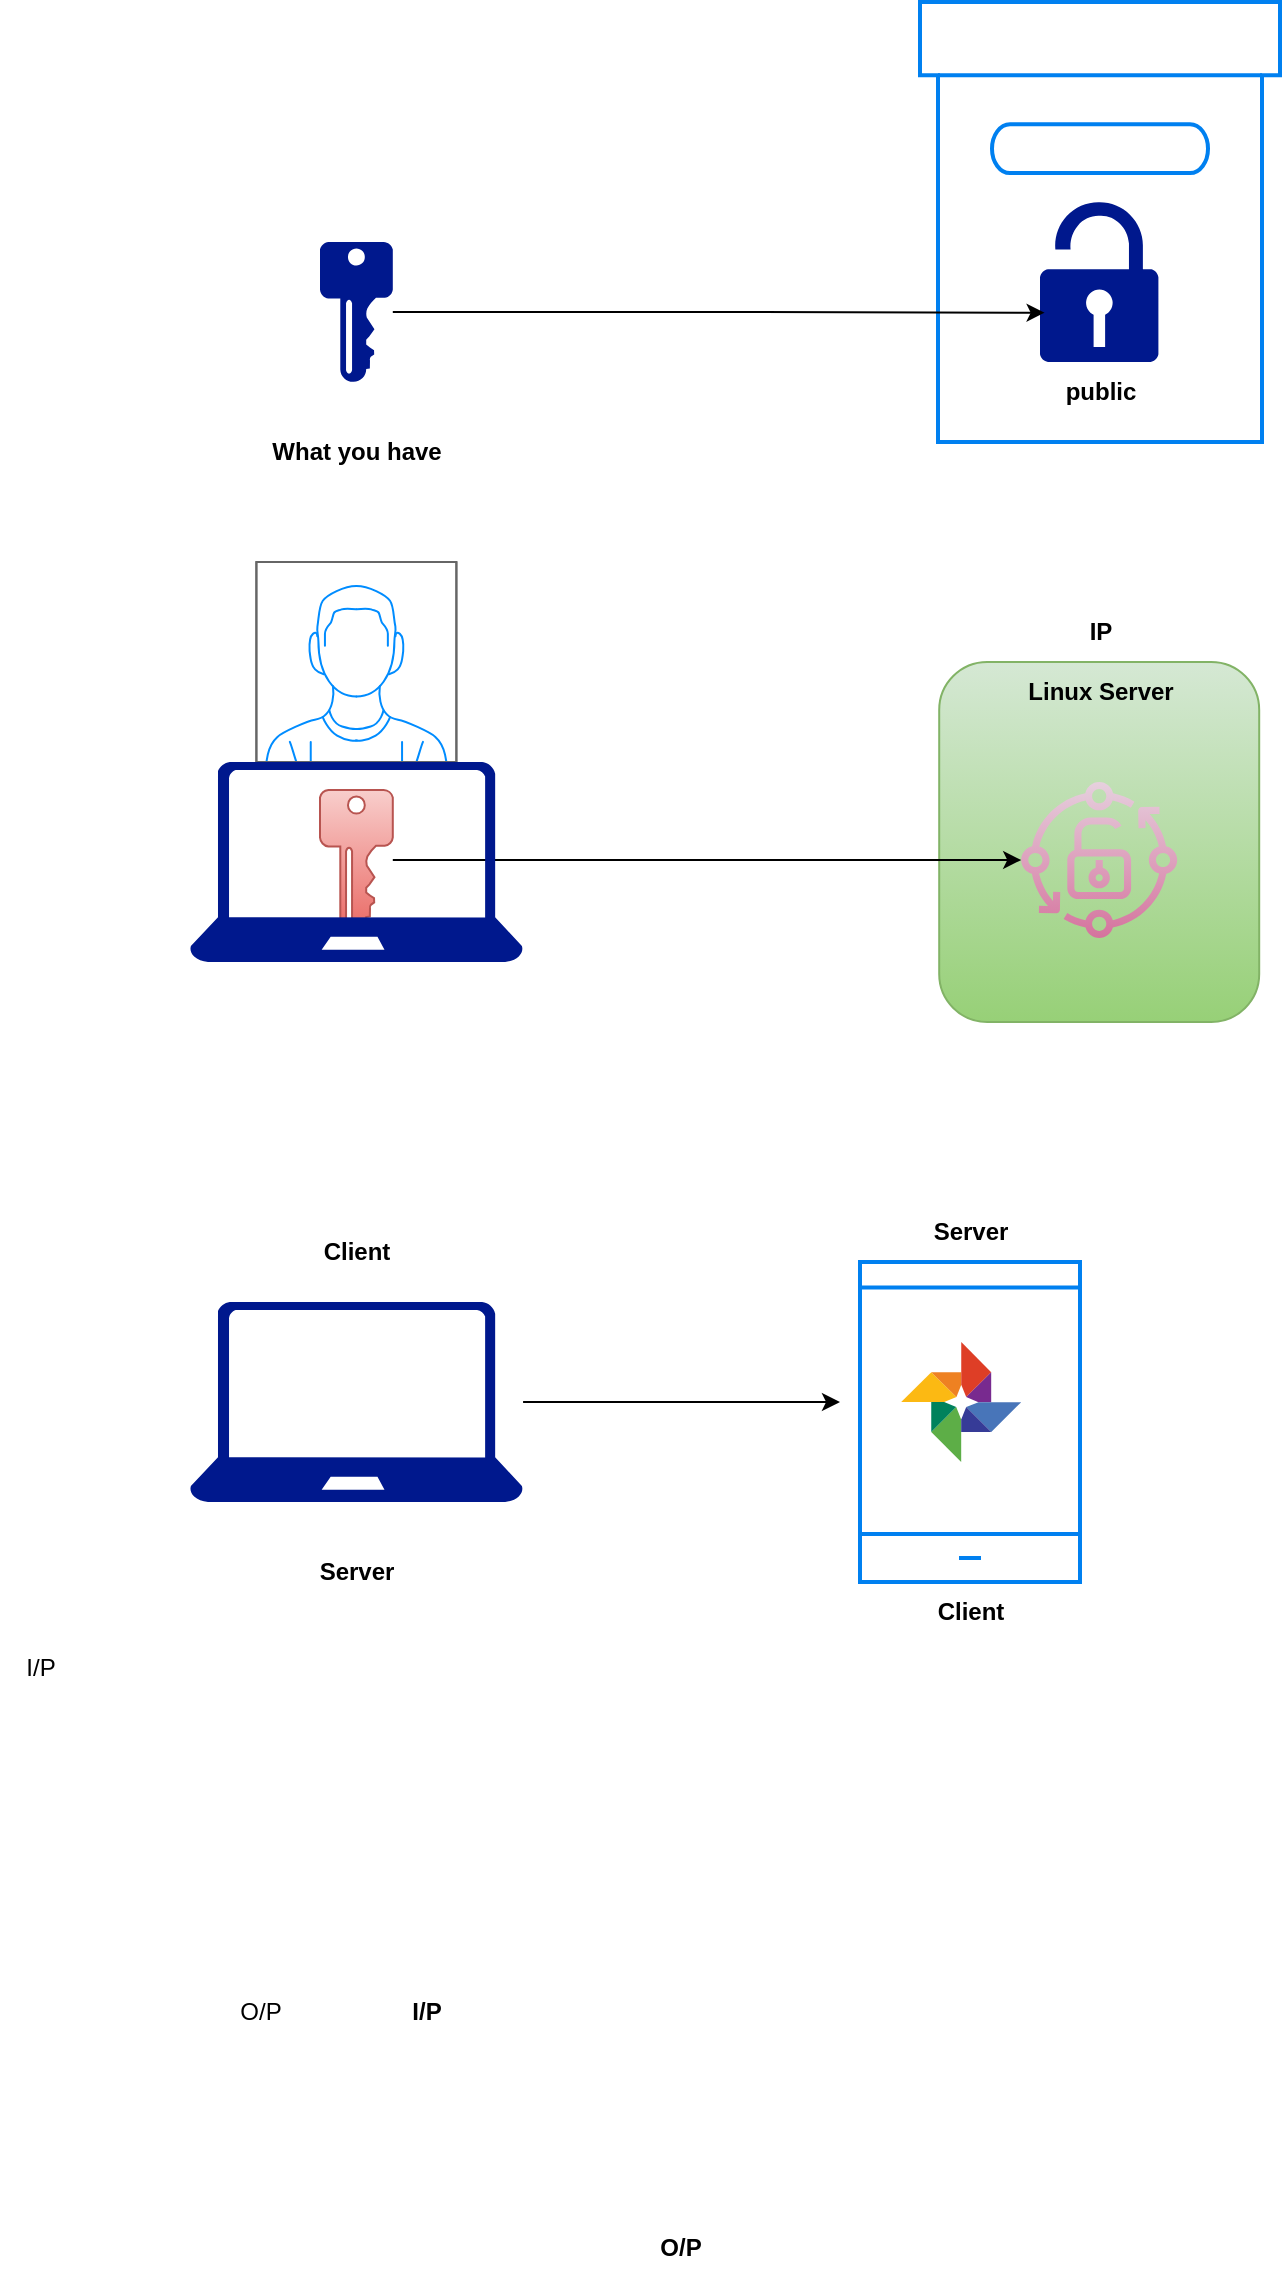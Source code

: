 <mxfile version="28.1.2">
  <diagram name="Page-1" id="dLydSn_4xEiATL14dBvB">
    <mxGraphModel dx="1213" dy="623" grid="1" gridSize="10" guides="1" tooltips="1" connect="1" arrows="1" fold="1" page="1" pageScale="1" pageWidth="850" pageHeight="1100" math="0" shadow="0">
      <root>
        <mxCell id="0" />
        <mxCell id="1" parent="0" />
        <mxCell id="RTNJajMtZ-p7Ct9Q-E-1-2" value="" style="html=1;verticalLabelPosition=bottom;align=center;labelBackgroundColor=#ffffff;verticalAlign=top;strokeWidth=2;strokeColor=#0080F0;shadow=0;dashed=0;shape=mxgraph.ios7.icons.box;" parent="1" vertex="1">
          <mxGeometry x="560" y="40" width="180" height="220" as="geometry" />
        </mxCell>
        <mxCell id="RTNJajMtZ-p7Ct9Q-E-1-3" value="" style="sketch=0;aspect=fixed;pointerEvents=1;shadow=0;dashed=0;html=1;strokeColor=none;labelPosition=center;verticalLabelPosition=bottom;verticalAlign=top;align=center;fillColor=#00188D;shape=mxgraph.mscae.enterprise.lock_unlocked" parent="1" vertex="1">
          <mxGeometry x="620" y="140" width="59.2" height="80" as="geometry" />
        </mxCell>
        <mxCell id="RTNJajMtZ-p7Ct9Q-E-1-4" value="" style="sketch=0;aspect=fixed;pointerEvents=1;shadow=0;dashed=0;html=1;strokeColor=none;labelPosition=center;verticalLabelPosition=bottom;verticalAlign=top;align=center;fillColor=#00188D;shape=mxgraph.mscae.enterprise.key_permissions" parent="1" vertex="1">
          <mxGeometry x="260" y="160" width="36.4" height="70" as="geometry" />
        </mxCell>
        <mxCell id="RTNJajMtZ-p7Ct9Q-E-1-5" value="&lt;b&gt;What you have&lt;/b&gt;" style="text;html=1;align=center;verticalAlign=middle;resizable=0;points=[];autosize=1;strokeColor=none;fillColor=none;" parent="1" vertex="1">
          <mxGeometry x="223.2" y="250" width="110" height="30" as="geometry" />
        </mxCell>
        <mxCell id="RTNJajMtZ-p7Ct9Q-E-1-6" style="edgeStyle=orthogonalEdgeStyle;rounded=0;orthogonalLoop=1;jettySize=auto;html=1;entryX=0.039;entryY=0.692;entryDx=0;entryDy=0;entryPerimeter=0;" parent="1" source="RTNJajMtZ-p7Ct9Q-E-1-4" target="RTNJajMtZ-p7Ct9Q-E-1-3" edge="1">
          <mxGeometry relative="1" as="geometry" />
        </mxCell>
        <mxCell id="RTNJajMtZ-p7Ct9Q-E-1-7" value="&lt;b&gt;public&lt;/b&gt;" style="text;html=1;align=center;verticalAlign=middle;resizable=0;points=[];autosize=1;strokeColor=none;fillColor=none;" parent="1" vertex="1">
          <mxGeometry x="620" y="220" width="60" height="30" as="geometry" />
        </mxCell>
        <mxCell id="RTNJajMtZ-p7Ct9Q-E-1-8" value="" style="rounded=1;whiteSpace=wrap;html=1;fillColor=#d5e8d4;gradientColor=#97d077;strokeColor=#82b366;" parent="1" vertex="1">
          <mxGeometry x="569.6" y="370" width="160" height="180" as="geometry" />
        </mxCell>
        <mxCell id="RTNJajMtZ-p7Ct9Q-E-1-9" value="&lt;b&gt;Linux Server&lt;/b&gt;" style="text;html=1;align=center;verticalAlign=middle;resizable=0;points=[];autosize=1;strokeColor=none;fillColor=none;" parent="1" vertex="1">
          <mxGeometry x="599.6" y="370" width="100" height="30" as="geometry" />
        </mxCell>
        <mxCell id="RTNJajMtZ-p7Ct9Q-E-1-10" value="" style="sketch=0;outlineConnect=0;gradientColor=#d5739d;fillColor=#e6d0de;strokeColor=#996185;dashed=0;verticalLabelPosition=bottom;verticalAlign=top;align=center;html=1;fontSize=12;fontStyle=0;aspect=fixed;pointerEvents=1;shape=mxgraph.aws4.iot_greengrass_component_public;" parent="1" vertex="1">
          <mxGeometry x="610.6" y="430" width="78" height="78" as="geometry" />
        </mxCell>
        <mxCell id="RTNJajMtZ-p7Ct9Q-E-1-12" style="edgeStyle=orthogonalEdgeStyle;rounded=0;orthogonalLoop=1;jettySize=auto;html=1;" parent="1" source="RTNJajMtZ-p7Ct9Q-E-1-11" target="RTNJajMtZ-p7Ct9Q-E-1-10" edge="1">
          <mxGeometry relative="1" as="geometry" />
        </mxCell>
        <mxCell id="RTNJajMtZ-p7Ct9Q-E-1-11" value="" style="sketch=0;aspect=fixed;pointerEvents=1;shadow=0;dashed=0;html=1;strokeColor=#b85450;labelPosition=center;verticalLabelPosition=bottom;verticalAlign=top;align=center;fillColor=#f8cecc;shape=mxgraph.mscae.enterprise.key_permissions;gradientColor=#ea6b66;" parent="1" vertex="1">
          <mxGeometry x="260" y="434" width="36.4" height="70" as="geometry" />
        </mxCell>
        <mxCell id="RTNJajMtZ-p7Ct9Q-E-1-13" value="" style="verticalLabelPosition=bottom;shadow=0;dashed=0;align=center;html=1;verticalAlign=top;strokeWidth=1;shape=mxgraph.mockup.containers.userMale;strokeColor=#666666;strokeColor2=#008cff;" parent="1" vertex="1">
          <mxGeometry x="228.2" y="320" width="100" height="100" as="geometry" />
        </mxCell>
        <mxCell id="RTNJajMtZ-p7Ct9Q-E-1-14" value="&lt;b&gt;IP&lt;/b&gt;" style="text;html=1;align=center;verticalAlign=middle;resizable=0;points=[];autosize=1;strokeColor=none;fillColor=none;" parent="1" vertex="1">
          <mxGeometry x="635" y="340" width="30" height="30" as="geometry" />
        </mxCell>
        <mxCell id="RTNJajMtZ-p7Ct9Q-E-1-15" value="" style="sketch=0;aspect=fixed;pointerEvents=1;shadow=0;dashed=0;html=1;strokeColor=none;labelPosition=center;verticalLabelPosition=bottom;verticalAlign=top;align=center;fillColor=#00188D;shape=mxgraph.azure.laptop" parent="1" vertex="1">
          <mxGeometry x="194.87" y="420" width="166.67" height="100" as="geometry" />
        </mxCell>
        <mxCell id="RTNJajMtZ-p7Ct9Q-E-1-18" style="edgeStyle=orthogonalEdgeStyle;rounded=0;orthogonalLoop=1;jettySize=auto;html=1;" parent="1" source="RTNJajMtZ-p7Ct9Q-E-1-16" edge="1">
          <mxGeometry relative="1" as="geometry">
            <mxPoint x="520" y="740" as="targetPoint" />
          </mxGeometry>
        </mxCell>
        <mxCell id="RTNJajMtZ-p7Ct9Q-E-1-16" value="" style="sketch=0;aspect=fixed;pointerEvents=1;shadow=0;dashed=0;html=1;strokeColor=none;labelPosition=center;verticalLabelPosition=bottom;verticalAlign=top;align=center;fillColor=#00188D;shape=mxgraph.azure.laptop" parent="1" vertex="1">
          <mxGeometry x="194.87" y="690" width="166.67" height="100" as="geometry" />
        </mxCell>
        <mxCell id="RTNJajMtZ-p7Ct9Q-E-1-17" value="" style="html=1;verticalLabelPosition=bottom;align=center;labelBackgroundColor=#ffffff;verticalAlign=top;strokeWidth=2;strokeColor=#0080F0;shadow=0;dashed=0;shape=mxgraph.ios7.icons.smartphone;" parent="1" vertex="1">
          <mxGeometry x="530" y="670" width="110" height="160" as="geometry" />
        </mxCell>
        <mxCell id="RTNJajMtZ-p7Ct9Q-E-1-19" value="" style="dashed=0;outlineConnect=0;html=1;align=center;labelPosition=center;verticalLabelPosition=bottom;verticalAlign=top;shape=mxgraph.weblogos.google_photos" parent="1" vertex="1">
          <mxGeometry x="550.6" y="710" width="60" height="60" as="geometry" />
        </mxCell>
        <mxCell id="RTNJajMtZ-p7Ct9Q-E-1-20" value="&lt;b&gt;Server&lt;/b&gt;" style="text;html=1;align=center;verticalAlign=middle;resizable=0;points=[];autosize=1;strokeColor=none;fillColor=none;" parent="1" vertex="1">
          <mxGeometry x="555" y="640" width="60" height="30" as="geometry" />
        </mxCell>
        <mxCell id="RTNJajMtZ-p7Ct9Q-E-1-21" value="&lt;b&gt;Client&lt;/b&gt;" style="text;html=1;align=center;verticalAlign=middle;resizable=0;points=[];autosize=1;strokeColor=none;fillColor=none;" parent="1" vertex="1">
          <mxGeometry x="248.2" y="650" width="60" height="30" as="geometry" />
        </mxCell>
        <mxCell id="RTNJajMtZ-p7Ct9Q-E-1-22" value="&lt;b&gt;Server&lt;/b&gt;" style="text;html=1;align=center;verticalAlign=middle;resizable=0;points=[];autosize=1;strokeColor=none;fillColor=none;" parent="1" vertex="1">
          <mxGeometry x="248.2" y="810" width="60" height="30" as="geometry" />
        </mxCell>
        <mxCell id="RTNJajMtZ-p7Ct9Q-E-1-23" value="&lt;b&gt;Client&lt;/b&gt;" style="text;html=1;align=center;verticalAlign=middle;resizable=0;points=[];autosize=1;strokeColor=none;fillColor=none;" parent="1" vertex="1">
          <mxGeometry x="555" y="830" width="60" height="30" as="geometry" />
        </mxCell>
        <mxCell id="w1kmtOsLy7xhyC1fpYZx-1" value="" style="shape=image;html=1;verticalAlign=top;verticalLabelPosition=bottom;labelBackgroundColor=#ffffff;imageAspect=0;aspect=fixed;image=https://icons.diagrams.net/icon-cache1/Construction_2-2277/construction-industry-building-41-650.svg" vertex="1" parent="1">
          <mxGeometry x="153.2" y="880" width="150" height="150" as="geometry" />
        </mxCell>
        <mxCell id="w1kmtOsLy7xhyC1fpYZx-2" value="I/P" style="text;html=1;align=center;verticalAlign=middle;resizable=0;points=[];autosize=1;strokeColor=none;fillColor=none;" vertex="1" parent="1">
          <mxGeometry x="100" y="858" width="40" height="30" as="geometry" />
        </mxCell>
        <mxCell id="w1kmtOsLy7xhyC1fpYZx-3" value="O/P" style="text;html=1;align=center;verticalAlign=middle;resizable=0;points=[];autosize=1;strokeColor=none;fillColor=none;" vertex="1" parent="1">
          <mxGeometry x="210" y="1030" width="40" height="30" as="geometry" />
        </mxCell>
        <mxCell id="w1kmtOsLy7xhyC1fpYZx-4" value="" style="shape=image;html=1;verticalAlign=top;verticalLabelPosition=bottom;labelBackgroundColor=#ffffff;imageAspect=0;aspect=fixed;image=https://icons.diagrams.net/icon-cache1/Construction_2-2277/construction-industry-building-41-650.svg" vertex="1" parent="1">
          <mxGeometry x="260" y="1020" width="150" height="150" as="geometry" />
        </mxCell>
        <mxCell id="w1kmtOsLy7xhyC1fpYZx-5" value="&lt;b&gt;I/P&lt;/b&gt;" style="text;html=1;align=center;verticalAlign=middle;resizable=0;points=[];autosize=1;strokeColor=none;fillColor=none;" vertex="1" parent="1">
          <mxGeometry x="293.2" y="1030" width="40" height="30" as="geometry" />
        </mxCell>
        <mxCell id="w1kmtOsLy7xhyC1fpYZx-7" value="&lt;b&gt;O/P&lt;/b&gt;" style="text;html=1;align=center;verticalAlign=middle;resizable=0;points=[];autosize=1;strokeColor=none;fillColor=none;" vertex="1" parent="1">
          <mxGeometry x="420" y="1148" width="40" height="30" as="geometry" />
        </mxCell>
      </root>
    </mxGraphModel>
  </diagram>
</mxfile>
